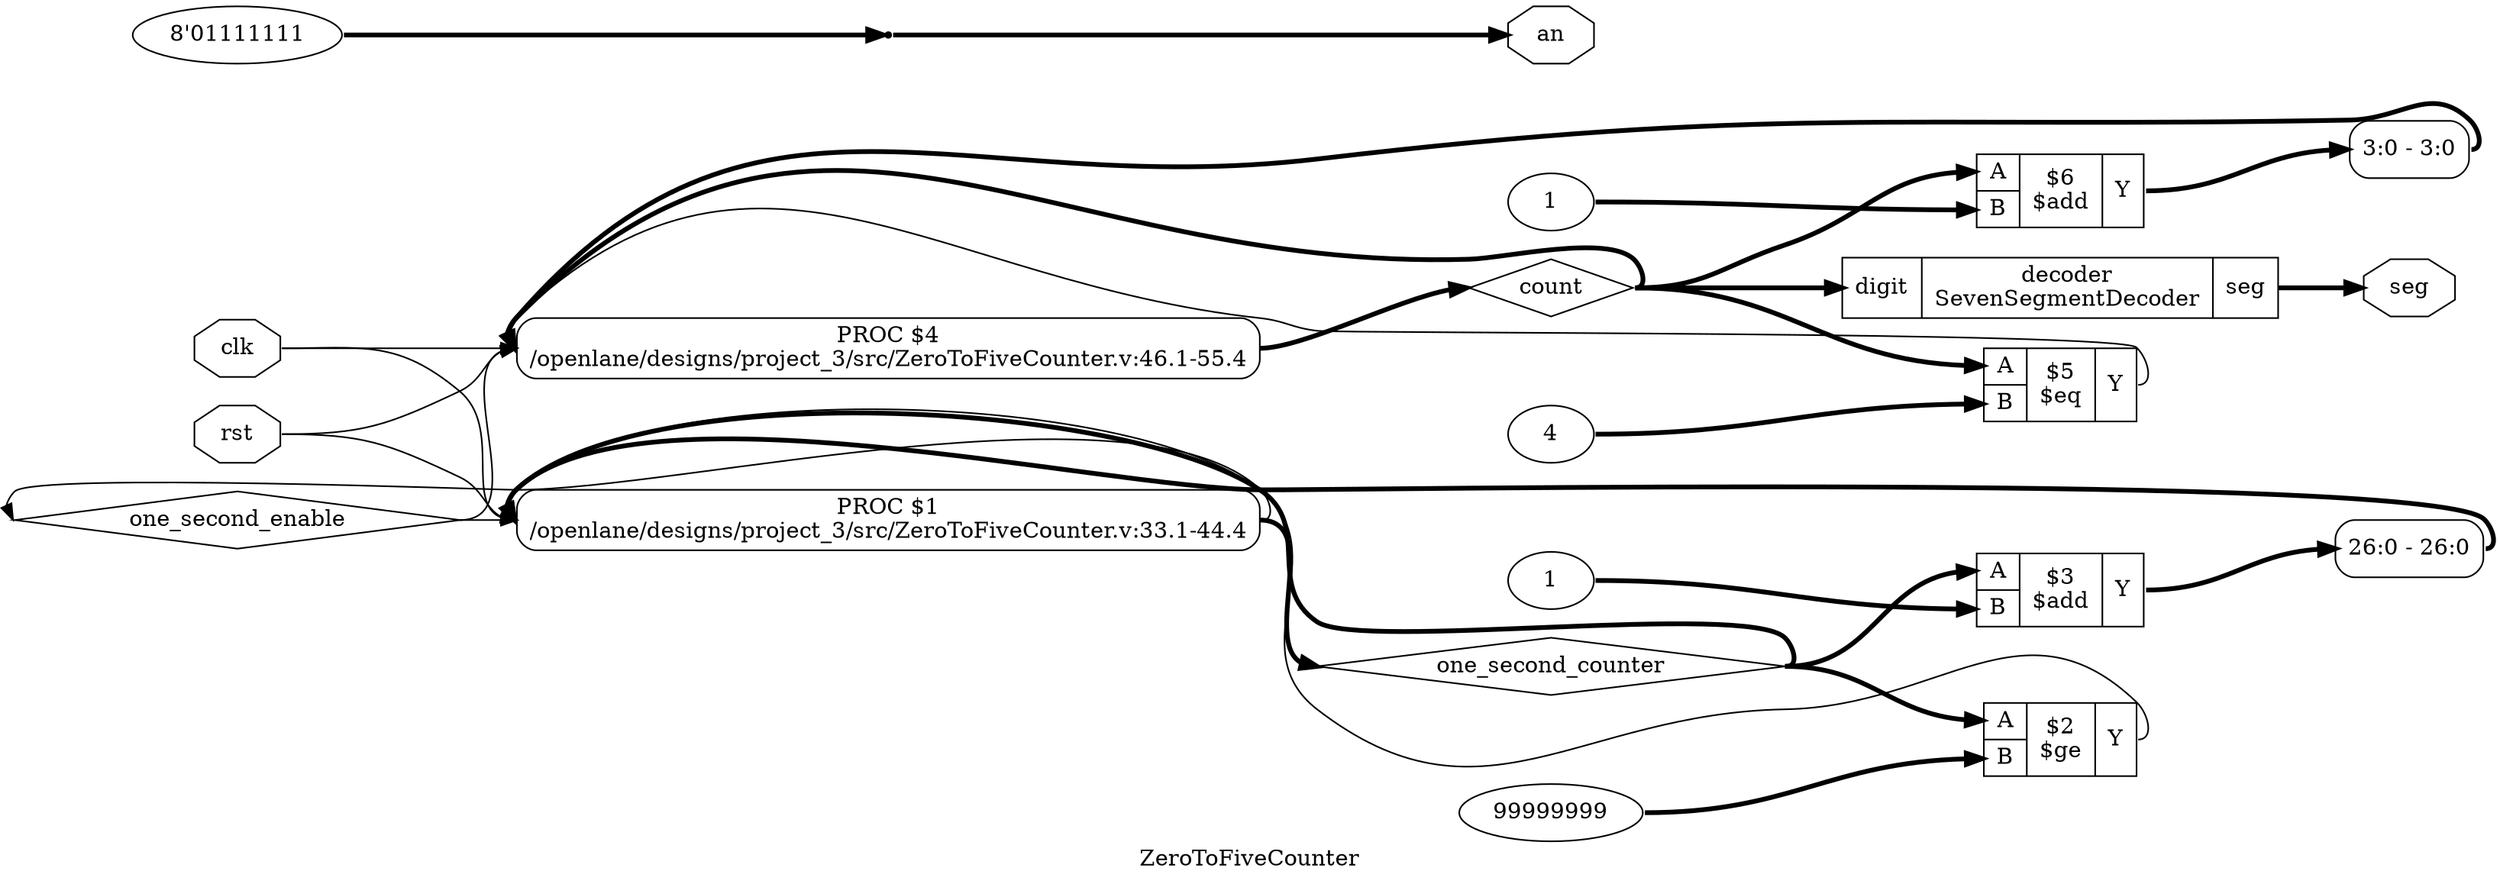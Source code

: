 digraph "ZeroToFiveCounter" {
label="ZeroToFiveCounter";
rankdir="LR";
remincross=true;
n8 [ shape=diamond, label="one_second_enable", color="black", fontcolor="black" ];
n9 [ shape=diamond, label="one_second_counter", color="black", fontcolor="black" ];
n10 [ shape=diamond, label="count", color="black", fontcolor="black" ];
n11 [ shape=octagon, label="an", color="black", fontcolor="black" ];
n12 [ shape=octagon, label="seg", color="black", fontcolor="black" ];
n13 [ shape=octagon, label="rst", color="black", fontcolor="black" ];
n14 [ shape=octagon, label="clk", color="black", fontcolor="black" ];
c16 [ shape=record, label="{{<p15> digit}|decoder\nSevenSegmentDecoder|{<p12> seg}}",  ];
v0 [ label="1" ];
c20 [ shape=record, label="{{<p17> A|<p18> B}|$6\n$add|{<p19> Y}}",  ];
v1 [ label="4" ];
c21 [ shape=record, label="{{<p17> A|<p18> B}|$5\n$eq|{<p19> Y}}",  ];
v2 [ label="1" ];
c22 [ shape=record, label="{{<p17> A|<p18> B}|$3\n$add|{<p19> Y}}",  ];
v3 [ label="99999999" ];
c23 [ shape=record, label="{{<p17> A|<p18> B}|$2\n$ge|{<p19> Y}}",  ];
x5 [ shape=record, style=rounded, label="<s0> 3:0 - 3:0 ", color="black", fontcolor="black" ];
p4 [shape=box, style=rounded, label="PROC $4\n/openlane/designs/project_3/src/ZeroToFiveCounter.v:46.1-55.4", ];
x7 [ shape=record, style=rounded, label="<s0> 26:0 - 26:0 ", color="black", fontcolor="black" ];
p6 [shape=box, style=rounded, label="PROC $1\n/openlane/designs/project_3/src/ZeroToFiveCounter.v:33.1-44.4", ];
v8 [ label="8'01111111" ];
x9 [shape=point, ];
c20:p19:e -> x5:s0:w [color="black", fontcolor="black", style="setlinewidth(3)", label=""];
p4:e -> n10:w [color="black", fontcolor="black", style="setlinewidth(3)", label=""];
n10:e -> c16:p15:w [color="black", fontcolor="black", style="setlinewidth(3)", label=""];
n10:e -> c20:p17:w [color="black", fontcolor="black", style="setlinewidth(3)", label=""];
n10:e -> c21:p17:w [color="black", fontcolor="black", style="setlinewidth(3)", label=""];
n10:e -> p4:w [color="black", fontcolor="black", style="setlinewidth(3)", label=""];
x9:e -> n11:w [color="black", fontcolor="black", style="setlinewidth(3)", label=""];
c16:p12:e -> n12:w [color="black", fontcolor="black", style="setlinewidth(3)", label=""];
n13:e -> p4:w [color="black", fontcolor="black", label=""];
n13:e -> p6:w [color="black", fontcolor="black", label=""];
n14:e -> p4:w [color="black", fontcolor="black", label=""];
n14:e -> p6:w [color="black", fontcolor="black", label=""];
c21:p19:e -> p4:w [color="black", fontcolor="black", label=""];
c22:p19:e -> x7:s0:w [color="black", fontcolor="black", style="setlinewidth(3)", label=""];
c23:p19:e -> p6:w [color="black", fontcolor="black", label=""];
p6:e -> n8:w [color="black", fontcolor="black", label=""];
n8:e -> p4:w [color="black", fontcolor="black", label=""];
n8:e -> p6:w [color="black", fontcolor="black", label=""];
p6:e -> n9:w [color="black", fontcolor="black", style="setlinewidth(3)", label=""];
n9:e -> c22:p17:w [color="black", fontcolor="black", style="setlinewidth(3)", label=""];
n9:e -> c23:p17:w [color="black", fontcolor="black", style="setlinewidth(3)", label=""];
n9:e -> p6:w [color="black", fontcolor="black", style="setlinewidth(3)", label=""];
v0:e -> c20:p18:w [color="black", fontcolor="black", style="setlinewidth(3)", label=""];
v1:e -> c21:p18:w [color="black", fontcolor="black", style="setlinewidth(3)", label=""];
v2:e -> c22:p18:w [color="black", fontcolor="black", style="setlinewidth(3)", label=""];
v3:e -> c23:p18:w [color="black", fontcolor="black", style="setlinewidth(3)", label=""];
v8:e -> x9:w [color="black", fontcolor="black", style="setlinewidth(3)", label=""];
x5:e -> p4:w [color="black", fontcolor="black", style="setlinewidth(3)", label=""];
x7:e -> p6:w [color="black", fontcolor="black", style="setlinewidth(3)", label=""];
}
